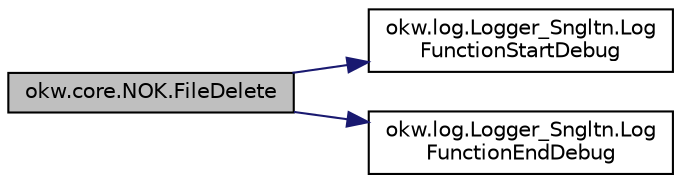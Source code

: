 digraph "okw.core.NOK.FileDelete"
{
 // INTERACTIVE_SVG=YES
 // LATEX_PDF_SIZE
  edge [fontname="Helvetica",fontsize="10",labelfontname="Helvetica",labelfontsize="10"];
  node [fontname="Helvetica",fontsize="10",shape=record];
  rankdir="LR";
  Node35 [label="okw.core.NOK.FileDelete",height=0.2,width=0.4,color="black", fillcolor="grey75", style="filled", fontcolor="black",tooltip="Löscht die gegebene Datei."];
  Node35 -> Node36 [color="midnightblue",fontsize="10",style="solid",fontname="Helvetica"];
  Node36 [label="okw.log.Logger_Sngltn.Log\lFunctionStartDebug",height=0.2,width=0.4,color="black", fillcolor="white", style="filled",URL="$classokw_1_1log_1_1_logger___sngltn.html#a2d4c3d22d2a52b92873ee2f3853d9c42",tooltip="LogFunctionStartDebug:"];
  Node35 -> Node37 [color="midnightblue",fontsize="10",style="solid",fontname="Helvetica"];
  Node37 [label="okw.log.Logger_Sngltn.Log\lFunctionEndDebug",height=0.2,width=0.4,color="black", fillcolor="white", style="filled",URL="$classokw_1_1log_1_1_logger___sngltn.html#a91b192a4e0381f6d02b791693d0fab84",tooltip="LogFunctionEndDebug:"];
}
